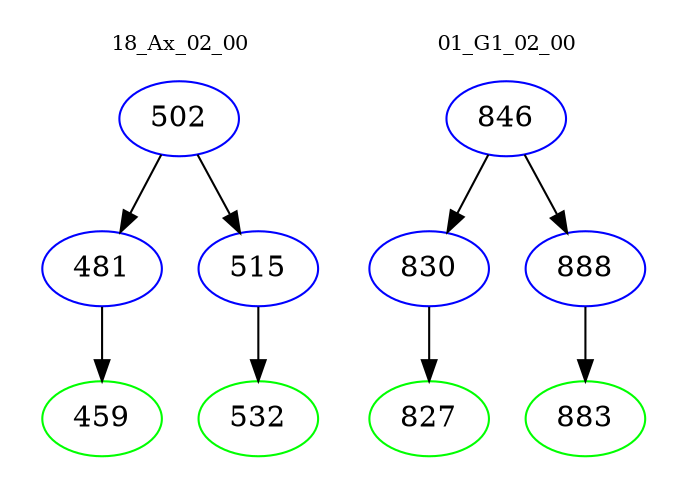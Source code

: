 digraph{
subgraph cluster_0 {
color = white
label = "18_Ax_02_00";
fontsize=10;
T0_502 [label="502", color="blue"]
T0_502 -> T0_481 [color="black"]
T0_481 [label="481", color="blue"]
T0_481 -> T0_459 [color="black"]
T0_459 [label="459", color="green"]
T0_502 -> T0_515 [color="black"]
T0_515 [label="515", color="blue"]
T0_515 -> T0_532 [color="black"]
T0_532 [label="532", color="green"]
}
subgraph cluster_1 {
color = white
label = "01_G1_02_00";
fontsize=10;
T1_846 [label="846", color="blue"]
T1_846 -> T1_830 [color="black"]
T1_830 [label="830", color="blue"]
T1_830 -> T1_827 [color="black"]
T1_827 [label="827", color="green"]
T1_846 -> T1_888 [color="black"]
T1_888 [label="888", color="blue"]
T1_888 -> T1_883 [color="black"]
T1_883 [label="883", color="green"]
}
}
